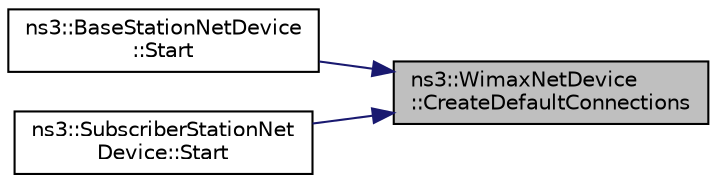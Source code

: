 digraph "ns3::WimaxNetDevice::CreateDefaultConnections"
{
 // LATEX_PDF_SIZE
  edge [fontname="Helvetica",fontsize="10",labelfontname="Helvetica",labelfontsize="10"];
  node [fontname="Helvetica",fontsize="10",shape=record];
  rankdir="RL";
  Node1 [label="ns3::WimaxNetDevice\l::CreateDefaultConnections",height=0.2,width=0.4,color="black", fillcolor="grey75", style="filled", fontcolor="black",tooltip="Creates the initial ranging and broadcast connections."];
  Node1 -> Node2 [dir="back",color="midnightblue",fontsize="10",style="solid",fontname="Helvetica"];
  Node2 [label="ns3::BaseStationNetDevice\l::Start",height=0.2,width=0.4,color="black", fillcolor="white", style="filled",URL="$classns3_1_1_base_station_net_device.html#a67d7c6397e8a2333e6be4c68224653ef",tooltip="Start device."];
  Node1 -> Node3 [dir="back",color="midnightblue",fontsize="10",style="solid",fontname="Helvetica"];
  Node3 [label="ns3::SubscriberStationNet\lDevice::Start",height=0.2,width=0.4,color="black", fillcolor="white", style="filled",URL="$classns3_1_1_subscriber_station_net_device.html#a06398e06093f7d19cdd61ae1f0d5454c",tooltip="Start the device."];
}
